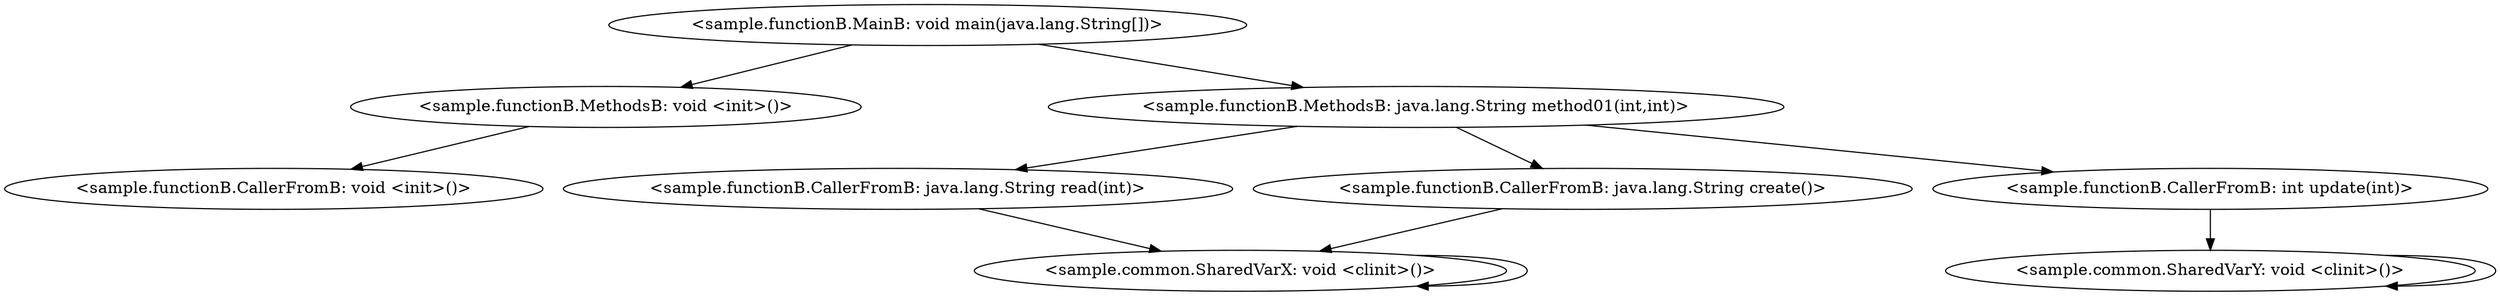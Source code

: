 digraph "Call_Graph" {
    "<sample.functionB.CallerFromB: java.lang.String read(int)>"
    "<sample.common.SharedVarX: void <clinit>()>"
    "<sample.functionB.CallerFromB: java.lang.String read(int)>"->"<sample.common.SharedVarX: void <clinit>()>";
    "<sample.functionB.CallerFromB: java.lang.String create()>"
    "<sample.functionB.CallerFromB: java.lang.String create()>"->"<sample.common.SharedVarX: void <clinit>()>";
    "<sample.functionB.CallerFromB: int update(int)>"
    "<sample.common.SharedVarY: void <clinit>()>"
    "<sample.functionB.CallerFromB: int update(int)>"->"<sample.common.SharedVarY: void <clinit>()>";
    "<sample.common.SharedVarX: void <clinit>()>"->"<sample.common.SharedVarX: void <clinit>()>";
    "<sample.common.SharedVarY: void <clinit>()>"->"<sample.common.SharedVarY: void <clinit>()>";
    "<sample.functionB.MainB: void main(java.lang.String[])>"
    "<sample.functionB.MethodsB: void <init>()>"
    "<sample.functionB.MainB: void main(java.lang.String[])>"->"<sample.functionB.MethodsB: void <init>()>";
    "<sample.functionB.MethodsB: java.lang.String method01(int,int)>"
    "<sample.functionB.MainB: void main(java.lang.String[])>"->"<sample.functionB.MethodsB: java.lang.String method01(int,int)>";
    "<sample.functionB.CallerFromB: void <init>()>"
    "<sample.functionB.MethodsB: void <init>()>"->"<sample.functionB.CallerFromB: void <init>()>";
    "<sample.functionB.MethodsB: java.lang.String method01(int,int)>"->"<sample.functionB.CallerFromB: int update(int)>";
    "<sample.functionB.MethodsB: java.lang.String method01(int,int)>"->"<sample.functionB.CallerFromB: java.lang.String read(int)>";
    "<sample.functionB.MethodsB: java.lang.String method01(int,int)>"->"<sample.functionB.CallerFromB: java.lang.String create()>";
}
